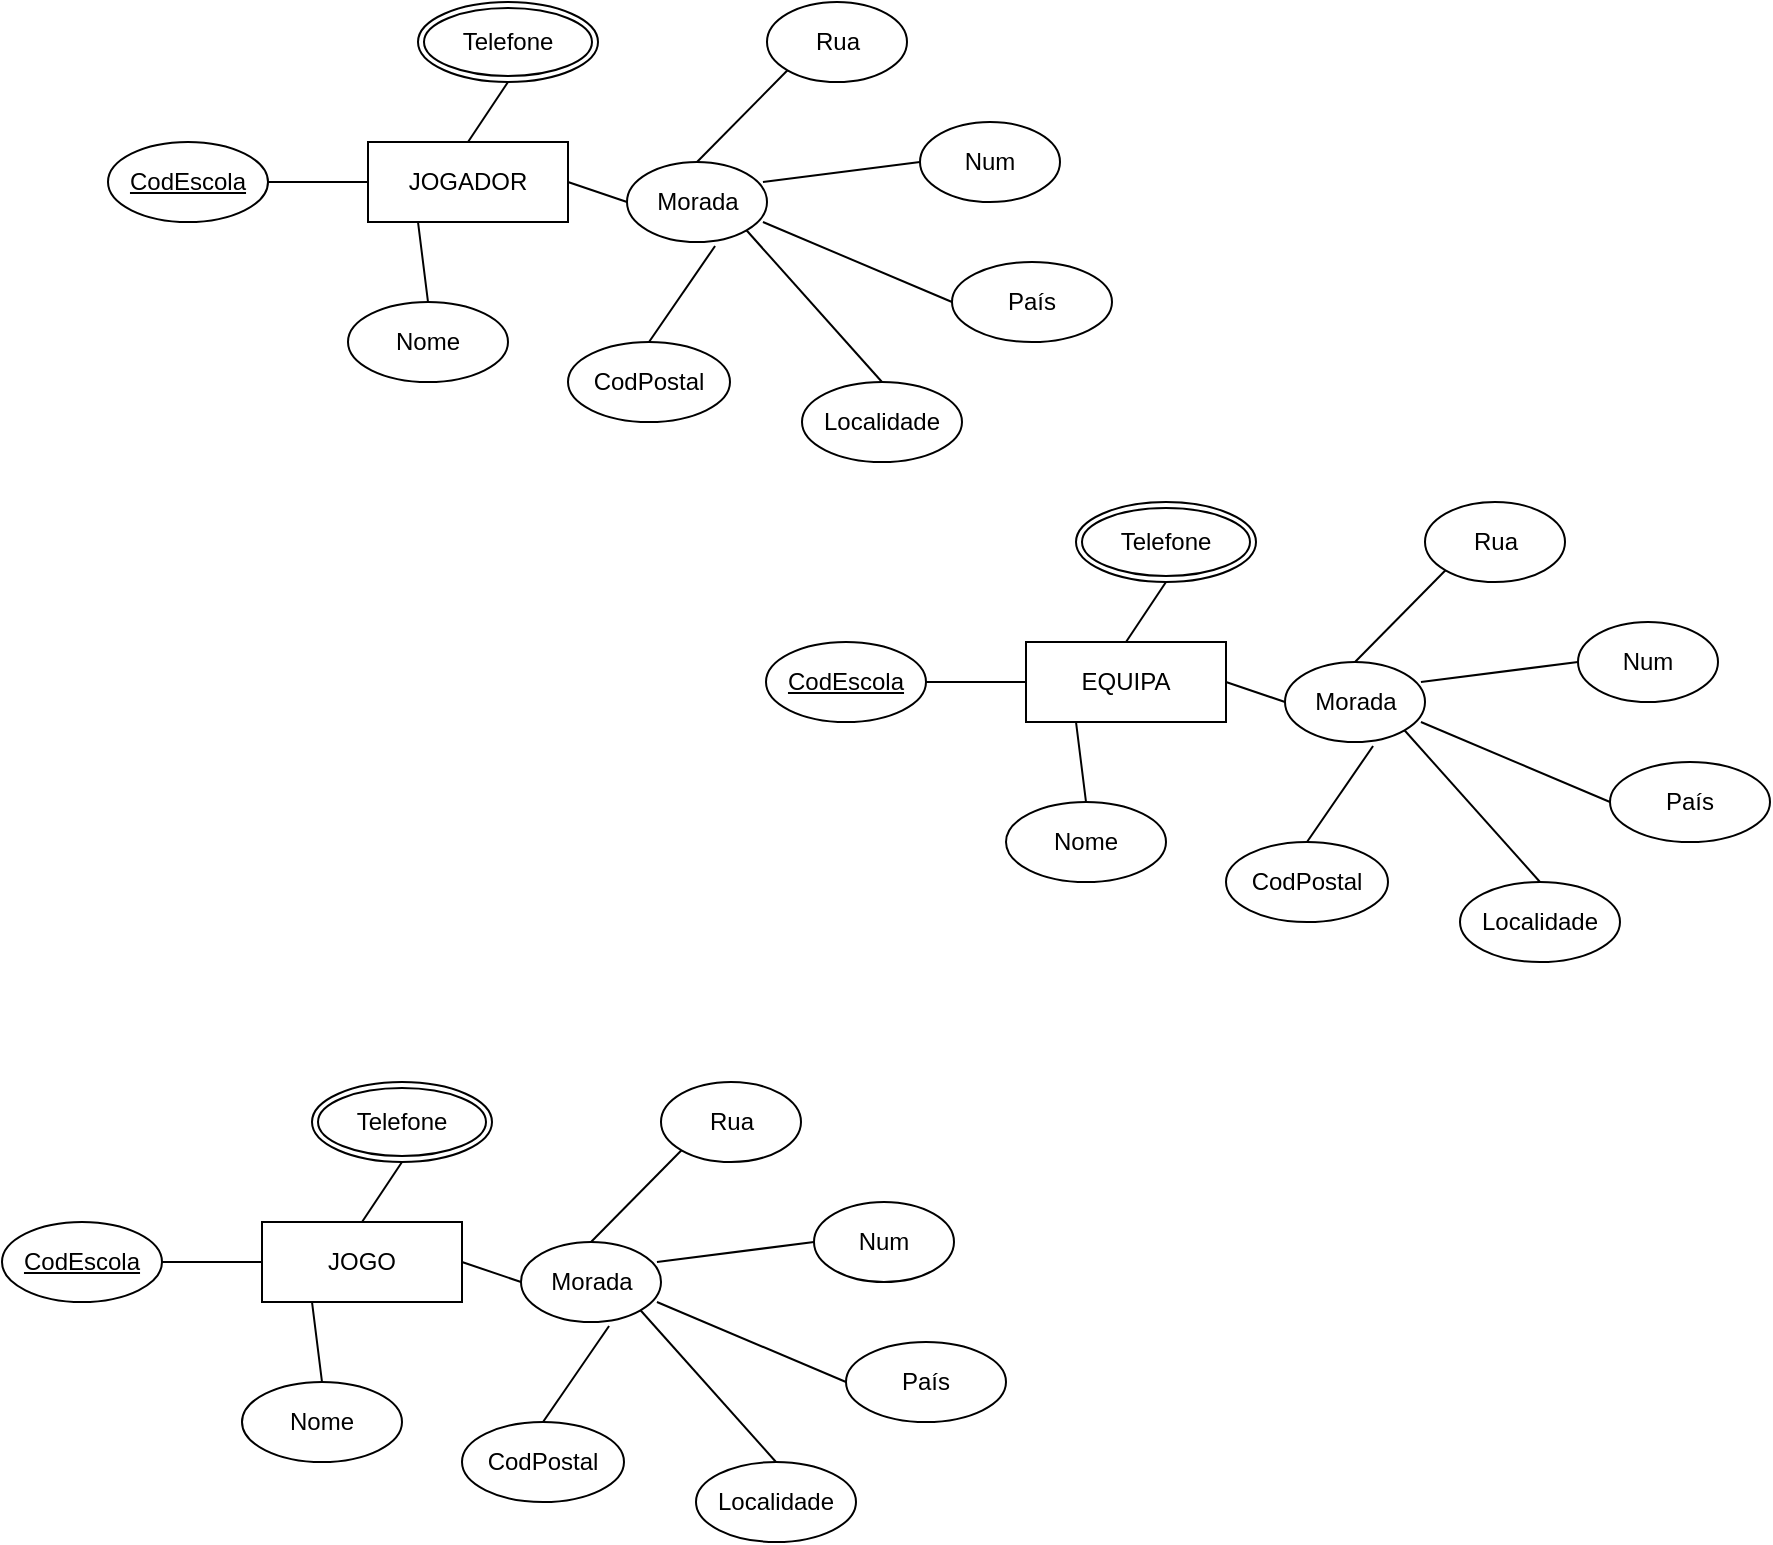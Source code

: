 <mxfile version="24.7.16">
  <diagram name="Página-1" id="kcIxKAWgCtaz62oegx_W">
    <mxGraphModel dx="1405" dy="882" grid="1" gridSize="10" guides="1" tooltips="1" connect="1" arrows="1" fold="1" page="1" pageScale="1" pageWidth="2339" pageHeight="3300" math="0" shadow="0">
      <root>
        <mxCell id="0" />
        <mxCell id="1" parent="0" />
        <mxCell id="7aNGyFdgT1ng_6vokH2H-2" value="EQUIPA" style="whiteSpace=wrap;html=1;align=center;" parent="1" vertex="1">
          <mxGeometry x="1049" y="510" width="100" height="40" as="geometry" />
        </mxCell>
        <mxCell id="7aNGyFdgT1ng_6vokH2H-3" value="CodEscola" style="ellipse;whiteSpace=wrap;html=1;align=center;fontStyle=4;" parent="1" vertex="1">
          <mxGeometry x="919" y="510" width="80" height="40" as="geometry" />
        </mxCell>
        <mxCell id="7aNGyFdgT1ng_6vokH2H-4" value="Nome" style="ellipse;whiteSpace=wrap;html=1;align=center;" parent="1" vertex="1">
          <mxGeometry x="1039" y="590" width="80" height="40" as="geometry" />
        </mxCell>
        <mxCell id="7aNGyFdgT1ng_6vokH2H-5" value="" style="endArrow=none;html=1;rounded=0;exitX=0;exitY=0.5;exitDx=0;exitDy=0;entryX=1;entryY=0.5;entryDx=0;entryDy=0;" parent="1" source="7aNGyFdgT1ng_6vokH2H-2" target="7aNGyFdgT1ng_6vokH2H-3" edge="1">
          <mxGeometry relative="1" as="geometry">
            <mxPoint x="1059" y="690" as="sourcePoint" />
            <mxPoint x="1219" y="690" as="targetPoint" />
          </mxGeometry>
        </mxCell>
        <mxCell id="7aNGyFdgT1ng_6vokH2H-6" value="" style="endArrow=none;html=1;rounded=0;entryX=0.5;entryY=0;entryDx=0;entryDy=0;exitX=0.25;exitY=1;exitDx=0;exitDy=0;" parent="1" source="7aNGyFdgT1ng_6vokH2H-2" target="7aNGyFdgT1ng_6vokH2H-4" edge="1">
          <mxGeometry relative="1" as="geometry">
            <mxPoint x="1045" y="530" as="sourcePoint" />
            <mxPoint x="939" y="630" as="targetPoint" />
          </mxGeometry>
        </mxCell>
        <mxCell id="7aNGyFdgT1ng_6vokH2H-7" value="Morada" style="ellipse;whiteSpace=wrap;html=1;align=center;" parent="1" vertex="1">
          <mxGeometry x="1178.5" y="520" width="70" height="40" as="geometry" />
        </mxCell>
        <mxCell id="7aNGyFdgT1ng_6vokH2H-8" value="" style="endArrow=none;html=1;rounded=0;exitX=0;exitY=0.5;exitDx=0;exitDy=0;entryX=1;entryY=0.5;entryDx=0;entryDy=0;" parent="1" source="7aNGyFdgT1ng_6vokH2H-7" target="7aNGyFdgT1ng_6vokH2H-2" edge="1">
          <mxGeometry relative="1" as="geometry">
            <mxPoint x="1361" y="572" as="sourcePoint" />
            <mxPoint x="1287" y="588" as="targetPoint" />
          </mxGeometry>
        </mxCell>
        <mxCell id="7aNGyFdgT1ng_6vokH2H-9" value="Telefone" style="ellipse;shape=doubleEllipse;margin=3;whiteSpace=wrap;html=1;align=center;" parent="1" vertex="1">
          <mxGeometry x="1074" y="440" width="90" height="40" as="geometry" />
        </mxCell>
        <mxCell id="7aNGyFdgT1ng_6vokH2H-10" value="" style="endArrow=none;html=1;rounded=0;exitX=0.5;exitY=1;exitDx=0;exitDy=0;entryX=0.5;entryY=0;entryDx=0;entryDy=0;" parent="1" source="7aNGyFdgT1ng_6vokH2H-9" target="7aNGyFdgT1ng_6vokH2H-2" edge="1">
          <mxGeometry relative="1" as="geometry">
            <mxPoint x="1109" y="560" as="sourcePoint" />
            <mxPoint x="1075" y="590" as="targetPoint" />
          </mxGeometry>
        </mxCell>
        <mxCell id="7aNGyFdgT1ng_6vokH2H-11" value="Rua" style="ellipse;whiteSpace=wrap;html=1;align=center;" parent="1" vertex="1">
          <mxGeometry x="1248.5" y="440" width="70" height="40" as="geometry" />
        </mxCell>
        <mxCell id="7aNGyFdgT1ng_6vokH2H-12" value="Num" style="ellipse;whiteSpace=wrap;html=1;align=center;" parent="1" vertex="1">
          <mxGeometry x="1325" y="500" width="70" height="40" as="geometry" />
        </mxCell>
        <mxCell id="7aNGyFdgT1ng_6vokH2H-13" value="País" style="ellipse;whiteSpace=wrap;html=1;align=center;" parent="1" vertex="1">
          <mxGeometry x="1341" y="570" width="80" height="40" as="geometry" />
        </mxCell>
        <mxCell id="7aNGyFdgT1ng_6vokH2H-14" value="Localidade" style="ellipse;whiteSpace=wrap;html=1;align=center;" parent="1" vertex="1">
          <mxGeometry x="1266" y="630" width="80" height="40" as="geometry" />
        </mxCell>
        <mxCell id="7aNGyFdgT1ng_6vokH2H-15" value="CodPostal" style="ellipse;whiteSpace=wrap;html=1;align=center;" parent="1" vertex="1">
          <mxGeometry x="1149" y="610" width="81" height="40" as="geometry" />
        </mxCell>
        <mxCell id="7aNGyFdgT1ng_6vokH2H-16" value="" style="endArrow=none;html=1;rounded=0;exitX=0;exitY=1;exitDx=0;exitDy=0;entryX=0.5;entryY=0;entryDx=0;entryDy=0;" parent="1" source="7aNGyFdgT1ng_6vokH2H-11" target="7aNGyFdgT1ng_6vokH2H-7" edge="1">
          <mxGeometry relative="1" as="geometry">
            <mxPoint x="1355" y="440" as="sourcePoint" />
            <mxPoint x="1295" y="470" as="targetPoint" />
          </mxGeometry>
        </mxCell>
        <mxCell id="7aNGyFdgT1ng_6vokH2H-17" value="" style="endArrow=none;html=1;rounded=0;exitX=0;exitY=0.5;exitDx=0;exitDy=0;entryX=0.971;entryY=0.25;entryDx=0;entryDy=0;entryPerimeter=0;" parent="1" source="7aNGyFdgT1ng_6vokH2H-12" target="7aNGyFdgT1ng_6vokH2H-7" edge="1">
          <mxGeometry relative="1" as="geometry">
            <mxPoint x="1365" y="450" as="sourcePoint" />
            <mxPoint x="1305" y="480" as="targetPoint" />
          </mxGeometry>
        </mxCell>
        <mxCell id="7aNGyFdgT1ng_6vokH2H-18" value="" style="endArrow=none;html=1;rounded=0;exitX=0;exitY=0.5;exitDx=0;exitDy=0;entryX=0.971;entryY=0.75;entryDx=0;entryDy=0;entryPerimeter=0;" parent="1" source="7aNGyFdgT1ng_6vokH2H-13" target="7aNGyFdgT1ng_6vokH2H-7" edge="1">
          <mxGeometry relative="1" as="geometry">
            <mxPoint x="1375" y="460" as="sourcePoint" />
            <mxPoint x="1269" y="550" as="targetPoint" />
          </mxGeometry>
        </mxCell>
        <mxCell id="7aNGyFdgT1ng_6vokH2H-19" value="" style="endArrow=none;html=1;rounded=0;exitX=0.5;exitY=0;exitDx=0;exitDy=0;entryX=1;entryY=1;entryDx=0;entryDy=0;" parent="1" source="7aNGyFdgT1ng_6vokH2H-14" target="7aNGyFdgT1ng_6vokH2H-7" edge="1">
          <mxGeometry relative="1" as="geometry">
            <mxPoint x="1385" y="470" as="sourcePoint" />
            <mxPoint x="1325" y="500" as="targetPoint" />
          </mxGeometry>
        </mxCell>
        <mxCell id="7aNGyFdgT1ng_6vokH2H-20" value="" style="endArrow=none;html=1;rounded=0;exitX=0.5;exitY=0;exitDx=0;exitDy=0;entryX=0.629;entryY=1.05;entryDx=0;entryDy=0;entryPerimeter=0;" parent="1" source="7aNGyFdgT1ng_6vokH2H-15" target="7aNGyFdgT1ng_6vokH2H-7" edge="1">
          <mxGeometry relative="1" as="geometry">
            <mxPoint x="1395" y="480" as="sourcePoint" />
            <mxPoint x="1335" y="510" as="targetPoint" />
          </mxGeometry>
        </mxCell>
        <mxCell id="CYzNaaDyTAMv3jT5_hoj-1" value="JOGADOR" style="whiteSpace=wrap;html=1;align=center;" vertex="1" parent="1">
          <mxGeometry x="720" y="260" width="100" height="40" as="geometry" />
        </mxCell>
        <mxCell id="CYzNaaDyTAMv3jT5_hoj-2" value="CodEscola" style="ellipse;whiteSpace=wrap;html=1;align=center;fontStyle=4;" vertex="1" parent="1">
          <mxGeometry x="590" y="260" width="80" height="40" as="geometry" />
        </mxCell>
        <mxCell id="CYzNaaDyTAMv3jT5_hoj-3" value="Nome" style="ellipse;whiteSpace=wrap;html=1;align=center;" vertex="1" parent="1">
          <mxGeometry x="710" y="340" width="80" height="40" as="geometry" />
        </mxCell>
        <mxCell id="CYzNaaDyTAMv3jT5_hoj-4" value="" style="endArrow=none;html=1;rounded=0;exitX=0;exitY=0.5;exitDx=0;exitDy=0;entryX=1;entryY=0.5;entryDx=0;entryDy=0;" edge="1" parent="1" source="CYzNaaDyTAMv3jT5_hoj-1" target="CYzNaaDyTAMv3jT5_hoj-2">
          <mxGeometry relative="1" as="geometry">
            <mxPoint x="730" y="440" as="sourcePoint" />
            <mxPoint x="890" y="440" as="targetPoint" />
          </mxGeometry>
        </mxCell>
        <mxCell id="CYzNaaDyTAMv3jT5_hoj-5" value="" style="endArrow=none;html=1;rounded=0;entryX=0.5;entryY=0;entryDx=0;entryDy=0;exitX=0.25;exitY=1;exitDx=0;exitDy=0;" edge="1" parent="1" source="CYzNaaDyTAMv3jT5_hoj-1" target="CYzNaaDyTAMv3jT5_hoj-3">
          <mxGeometry relative="1" as="geometry">
            <mxPoint x="716" y="280" as="sourcePoint" />
            <mxPoint x="610" y="380" as="targetPoint" />
          </mxGeometry>
        </mxCell>
        <mxCell id="CYzNaaDyTAMv3jT5_hoj-6" value="Morada" style="ellipse;whiteSpace=wrap;html=1;align=center;" vertex="1" parent="1">
          <mxGeometry x="849.5" y="270" width="70" height="40" as="geometry" />
        </mxCell>
        <mxCell id="CYzNaaDyTAMv3jT5_hoj-7" value="" style="endArrow=none;html=1;rounded=0;exitX=0;exitY=0.5;exitDx=0;exitDy=0;entryX=1;entryY=0.5;entryDx=0;entryDy=0;" edge="1" parent="1" source="CYzNaaDyTAMv3jT5_hoj-6" target="CYzNaaDyTAMv3jT5_hoj-1">
          <mxGeometry relative="1" as="geometry">
            <mxPoint x="1032" y="322" as="sourcePoint" />
            <mxPoint x="958" y="338" as="targetPoint" />
          </mxGeometry>
        </mxCell>
        <mxCell id="CYzNaaDyTAMv3jT5_hoj-8" value="Telefone" style="ellipse;shape=doubleEllipse;margin=3;whiteSpace=wrap;html=1;align=center;" vertex="1" parent="1">
          <mxGeometry x="745" y="190" width="90" height="40" as="geometry" />
        </mxCell>
        <mxCell id="CYzNaaDyTAMv3jT5_hoj-9" value="" style="endArrow=none;html=1;rounded=0;exitX=0.5;exitY=1;exitDx=0;exitDy=0;entryX=0.5;entryY=0;entryDx=0;entryDy=0;" edge="1" parent="1" source="CYzNaaDyTAMv3jT5_hoj-8" target="CYzNaaDyTAMv3jT5_hoj-1">
          <mxGeometry relative="1" as="geometry">
            <mxPoint x="780" y="310" as="sourcePoint" />
            <mxPoint x="746" y="340" as="targetPoint" />
          </mxGeometry>
        </mxCell>
        <mxCell id="CYzNaaDyTAMv3jT5_hoj-10" value="Rua" style="ellipse;whiteSpace=wrap;html=1;align=center;" vertex="1" parent="1">
          <mxGeometry x="919.5" y="190" width="70" height="40" as="geometry" />
        </mxCell>
        <mxCell id="CYzNaaDyTAMv3jT5_hoj-11" value="Num" style="ellipse;whiteSpace=wrap;html=1;align=center;" vertex="1" parent="1">
          <mxGeometry x="996" y="250" width="70" height="40" as="geometry" />
        </mxCell>
        <mxCell id="CYzNaaDyTAMv3jT5_hoj-12" value="País" style="ellipse;whiteSpace=wrap;html=1;align=center;" vertex="1" parent="1">
          <mxGeometry x="1012" y="320" width="80" height="40" as="geometry" />
        </mxCell>
        <mxCell id="CYzNaaDyTAMv3jT5_hoj-13" value="Localidade" style="ellipse;whiteSpace=wrap;html=1;align=center;" vertex="1" parent="1">
          <mxGeometry x="937" y="380" width="80" height="40" as="geometry" />
        </mxCell>
        <mxCell id="CYzNaaDyTAMv3jT5_hoj-14" value="CodPostal" style="ellipse;whiteSpace=wrap;html=1;align=center;" vertex="1" parent="1">
          <mxGeometry x="820" y="360" width="81" height="40" as="geometry" />
        </mxCell>
        <mxCell id="CYzNaaDyTAMv3jT5_hoj-15" value="" style="endArrow=none;html=1;rounded=0;exitX=0;exitY=1;exitDx=0;exitDy=0;entryX=0.5;entryY=0;entryDx=0;entryDy=0;" edge="1" parent="1" source="CYzNaaDyTAMv3jT5_hoj-10" target="CYzNaaDyTAMv3jT5_hoj-6">
          <mxGeometry relative="1" as="geometry">
            <mxPoint x="1026" y="190" as="sourcePoint" />
            <mxPoint x="966" y="220" as="targetPoint" />
          </mxGeometry>
        </mxCell>
        <mxCell id="CYzNaaDyTAMv3jT5_hoj-16" value="" style="endArrow=none;html=1;rounded=0;exitX=0;exitY=0.5;exitDx=0;exitDy=0;entryX=0.971;entryY=0.25;entryDx=0;entryDy=0;entryPerimeter=0;" edge="1" parent="1" source="CYzNaaDyTAMv3jT5_hoj-11" target="CYzNaaDyTAMv3jT5_hoj-6">
          <mxGeometry relative="1" as="geometry">
            <mxPoint x="1036" y="200" as="sourcePoint" />
            <mxPoint x="976" y="230" as="targetPoint" />
          </mxGeometry>
        </mxCell>
        <mxCell id="CYzNaaDyTAMv3jT5_hoj-17" value="" style="endArrow=none;html=1;rounded=0;exitX=0;exitY=0.5;exitDx=0;exitDy=0;entryX=0.971;entryY=0.75;entryDx=0;entryDy=0;entryPerimeter=0;" edge="1" parent="1" source="CYzNaaDyTAMv3jT5_hoj-12" target="CYzNaaDyTAMv3jT5_hoj-6">
          <mxGeometry relative="1" as="geometry">
            <mxPoint x="1046" y="210" as="sourcePoint" />
            <mxPoint x="940" y="300" as="targetPoint" />
          </mxGeometry>
        </mxCell>
        <mxCell id="CYzNaaDyTAMv3jT5_hoj-18" value="" style="endArrow=none;html=1;rounded=0;exitX=0.5;exitY=0;exitDx=0;exitDy=0;entryX=1;entryY=1;entryDx=0;entryDy=0;" edge="1" parent="1" source="CYzNaaDyTAMv3jT5_hoj-13" target="CYzNaaDyTAMv3jT5_hoj-6">
          <mxGeometry relative="1" as="geometry">
            <mxPoint x="1056" y="220" as="sourcePoint" />
            <mxPoint x="996" y="250" as="targetPoint" />
          </mxGeometry>
        </mxCell>
        <mxCell id="CYzNaaDyTAMv3jT5_hoj-19" value="" style="endArrow=none;html=1;rounded=0;exitX=0.5;exitY=0;exitDx=0;exitDy=0;entryX=0.629;entryY=1.05;entryDx=0;entryDy=0;entryPerimeter=0;" edge="1" parent="1" source="CYzNaaDyTAMv3jT5_hoj-14" target="CYzNaaDyTAMv3jT5_hoj-6">
          <mxGeometry relative="1" as="geometry">
            <mxPoint x="1066" y="230" as="sourcePoint" />
            <mxPoint x="1006" y="260" as="targetPoint" />
          </mxGeometry>
        </mxCell>
        <mxCell id="CYzNaaDyTAMv3jT5_hoj-20" value="JOGO" style="whiteSpace=wrap;html=1;align=center;" vertex="1" parent="1">
          <mxGeometry x="667" y="800" width="100" height="40" as="geometry" />
        </mxCell>
        <mxCell id="CYzNaaDyTAMv3jT5_hoj-21" value="CodEscola" style="ellipse;whiteSpace=wrap;html=1;align=center;fontStyle=4;" vertex="1" parent="1">
          <mxGeometry x="537" y="800" width="80" height="40" as="geometry" />
        </mxCell>
        <mxCell id="CYzNaaDyTAMv3jT5_hoj-22" value="Nome" style="ellipse;whiteSpace=wrap;html=1;align=center;" vertex="1" parent="1">
          <mxGeometry x="657" y="880" width="80" height="40" as="geometry" />
        </mxCell>
        <mxCell id="CYzNaaDyTAMv3jT5_hoj-23" value="" style="endArrow=none;html=1;rounded=0;exitX=0;exitY=0.5;exitDx=0;exitDy=0;entryX=1;entryY=0.5;entryDx=0;entryDy=0;" edge="1" parent="1" source="CYzNaaDyTAMv3jT5_hoj-20" target="CYzNaaDyTAMv3jT5_hoj-21">
          <mxGeometry relative="1" as="geometry">
            <mxPoint x="677" y="980" as="sourcePoint" />
            <mxPoint x="837" y="980" as="targetPoint" />
          </mxGeometry>
        </mxCell>
        <mxCell id="CYzNaaDyTAMv3jT5_hoj-24" value="" style="endArrow=none;html=1;rounded=0;entryX=0.5;entryY=0;entryDx=0;entryDy=0;exitX=0.25;exitY=1;exitDx=0;exitDy=0;" edge="1" parent="1" source="CYzNaaDyTAMv3jT5_hoj-20" target="CYzNaaDyTAMv3jT5_hoj-22">
          <mxGeometry relative="1" as="geometry">
            <mxPoint x="663" y="820" as="sourcePoint" />
            <mxPoint x="557" y="920" as="targetPoint" />
          </mxGeometry>
        </mxCell>
        <mxCell id="CYzNaaDyTAMv3jT5_hoj-25" value="Morada" style="ellipse;whiteSpace=wrap;html=1;align=center;" vertex="1" parent="1">
          <mxGeometry x="796.5" y="810" width="70" height="40" as="geometry" />
        </mxCell>
        <mxCell id="CYzNaaDyTAMv3jT5_hoj-26" value="" style="endArrow=none;html=1;rounded=0;exitX=0;exitY=0.5;exitDx=0;exitDy=0;entryX=1;entryY=0.5;entryDx=0;entryDy=0;" edge="1" parent="1" source="CYzNaaDyTAMv3jT5_hoj-25" target="CYzNaaDyTAMv3jT5_hoj-20">
          <mxGeometry relative="1" as="geometry">
            <mxPoint x="979" y="862" as="sourcePoint" />
            <mxPoint x="905" y="878" as="targetPoint" />
          </mxGeometry>
        </mxCell>
        <mxCell id="CYzNaaDyTAMv3jT5_hoj-27" value="Telefone" style="ellipse;shape=doubleEllipse;margin=3;whiteSpace=wrap;html=1;align=center;" vertex="1" parent="1">
          <mxGeometry x="692" y="730" width="90" height="40" as="geometry" />
        </mxCell>
        <mxCell id="CYzNaaDyTAMv3jT5_hoj-28" value="" style="endArrow=none;html=1;rounded=0;exitX=0.5;exitY=1;exitDx=0;exitDy=0;entryX=0.5;entryY=0;entryDx=0;entryDy=0;" edge="1" parent="1" source="CYzNaaDyTAMv3jT5_hoj-27" target="CYzNaaDyTAMv3jT5_hoj-20">
          <mxGeometry relative="1" as="geometry">
            <mxPoint x="727" y="850" as="sourcePoint" />
            <mxPoint x="693" y="880" as="targetPoint" />
          </mxGeometry>
        </mxCell>
        <mxCell id="CYzNaaDyTAMv3jT5_hoj-29" value="Rua" style="ellipse;whiteSpace=wrap;html=1;align=center;" vertex="1" parent="1">
          <mxGeometry x="866.5" y="730" width="70" height="40" as="geometry" />
        </mxCell>
        <mxCell id="CYzNaaDyTAMv3jT5_hoj-30" value="Num" style="ellipse;whiteSpace=wrap;html=1;align=center;" vertex="1" parent="1">
          <mxGeometry x="943" y="790" width="70" height="40" as="geometry" />
        </mxCell>
        <mxCell id="CYzNaaDyTAMv3jT5_hoj-31" value="País" style="ellipse;whiteSpace=wrap;html=1;align=center;" vertex="1" parent="1">
          <mxGeometry x="959" y="860" width="80" height="40" as="geometry" />
        </mxCell>
        <mxCell id="CYzNaaDyTAMv3jT5_hoj-32" value="Localidade" style="ellipse;whiteSpace=wrap;html=1;align=center;" vertex="1" parent="1">
          <mxGeometry x="884" y="920" width="80" height="40" as="geometry" />
        </mxCell>
        <mxCell id="CYzNaaDyTAMv3jT5_hoj-33" value="CodPostal" style="ellipse;whiteSpace=wrap;html=1;align=center;" vertex="1" parent="1">
          <mxGeometry x="767" y="900" width="81" height="40" as="geometry" />
        </mxCell>
        <mxCell id="CYzNaaDyTAMv3jT5_hoj-34" value="" style="endArrow=none;html=1;rounded=0;exitX=0;exitY=1;exitDx=0;exitDy=0;entryX=0.5;entryY=0;entryDx=0;entryDy=0;" edge="1" parent="1" source="CYzNaaDyTAMv3jT5_hoj-29" target="CYzNaaDyTAMv3jT5_hoj-25">
          <mxGeometry relative="1" as="geometry">
            <mxPoint x="973" y="730" as="sourcePoint" />
            <mxPoint x="913" y="760" as="targetPoint" />
          </mxGeometry>
        </mxCell>
        <mxCell id="CYzNaaDyTAMv3jT5_hoj-35" value="" style="endArrow=none;html=1;rounded=0;exitX=0;exitY=0.5;exitDx=0;exitDy=0;entryX=0.971;entryY=0.25;entryDx=0;entryDy=0;entryPerimeter=0;" edge="1" parent="1" source="CYzNaaDyTAMv3jT5_hoj-30" target="CYzNaaDyTAMv3jT5_hoj-25">
          <mxGeometry relative="1" as="geometry">
            <mxPoint x="983" y="740" as="sourcePoint" />
            <mxPoint x="923" y="770" as="targetPoint" />
          </mxGeometry>
        </mxCell>
        <mxCell id="CYzNaaDyTAMv3jT5_hoj-36" value="" style="endArrow=none;html=1;rounded=0;exitX=0;exitY=0.5;exitDx=0;exitDy=0;entryX=0.971;entryY=0.75;entryDx=0;entryDy=0;entryPerimeter=0;" edge="1" parent="1" source="CYzNaaDyTAMv3jT5_hoj-31" target="CYzNaaDyTAMv3jT5_hoj-25">
          <mxGeometry relative="1" as="geometry">
            <mxPoint x="993" y="750" as="sourcePoint" />
            <mxPoint x="887" y="840" as="targetPoint" />
          </mxGeometry>
        </mxCell>
        <mxCell id="CYzNaaDyTAMv3jT5_hoj-37" value="" style="endArrow=none;html=1;rounded=0;exitX=0.5;exitY=0;exitDx=0;exitDy=0;entryX=1;entryY=1;entryDx=0;entryDy=0;" edge="1" parent="1" source="CYzNaaDyTAMv3jT5_hoj-32" target="CYzNaaDyTAMv3jT5_hoj-25">
          <mxGeometry relative="1" as="geometry">
            <mxPoint x="1003" y="760" as="sourcePoint" />
            <mxPoint x="943" y="790" as="targetPoint" />
          </mxGeometry>
        </mxCell>
        <mxCell id="CYzNaaDyTAMv3jT5_hoj-38" value="" style="endArrow=none;html=1;rounded=0;exitX=0.5;exitY=0;exitDx=0;exitDy=0;entryX=0.629;entryY=1.05;entryDx=0;entryDy=0;entryPerimeter=0;" edge="1" parent="1" source="CYzNaaDyTAMv3jT5_hoj-33" target="CYzNaaDyTAMv3jT5_hoj-25">
          <mxGeometry relative="1" as="geometry">
            <mxPoint x="1013" y="770" as="sourcePoint" />
            <mxPoint x="953" y="800" as="targetPoint" />
          </mxGeometry>
        </mxCell>
      </root>
    </mxGraphModel>
  </diagram>
</mxfile>

